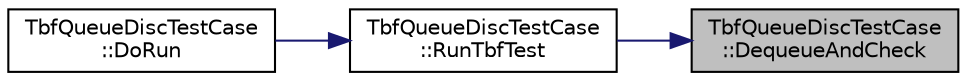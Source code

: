 digraph "TbfQueueDiscTestCase::DequeueAndCheck"
{
 // LATEX_PDF_SIZE
  edge [fontname="Helvetica",fontsize="10",labelfontname="Helvetica",labelfontsize="10"];
  node [fontname="Helvetica",fontsize="10",shape=record];
  rankdir="RL";
  Node1 [label="TbfQueueDiscTestCase\l::DequeueAndCheck",height=0.2,width=0.4,color="black", fillcolor="grey75", style="filled", fontcolor="black",tooltip="DequeueAndCheck function to check if a packet is blocked or not after dequeuing and verify against ex..."];
  Node1 -> Node2 [dir="back",color="midnightblue",fontsize="10",style="solid",fontname="Helvetica"];
  Node2 [label="TbfQueueDiscTestCase\l::RunTbfTest",height=0.2,width=0.4,color="black", fillcolor="white", style="filled",URL="$class_tbf_queue_disc_test_case.html#a061f696ad5d08b180feb7b85b5e166da",tooltip="Run TBF test function."];
  Node2 -> Node3 [dir="back",color="midnightblue",fontsize="10",style="solid",fontname="Helvetica"];
  Node3 [label="TbfQueueDiscTestCase\l::DoRun",height=0.2,width=0.4,color="black", fillcolor="white", style="filled",URL="$class_tbf_queue_disc_test_case.html#a07c699e5731bd8f04bece17b6ae9a0bf",tooltip="Implementation to actually run this TestCase."];
}
